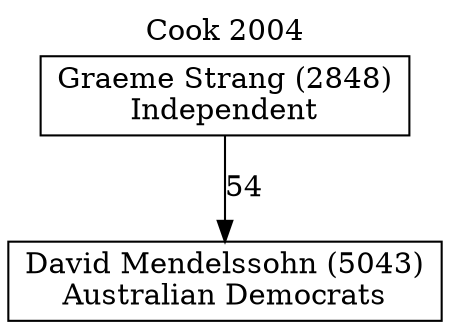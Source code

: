 // House preference flow
digraph "David Mendelssohn (5043)_Cook_2004" {
	graph [label="Cook 2004" labelloc=t mclimit=10]
	node [shape=box]
	"David Mendelssohn (5043)" [label="David Mendelssohn (5043)
Australian Democrats"]
	"Graeme Strang (2848)" [label="Graeme Strang (2848)
Independent"]
	"Graeme Strang (2848)" -> "David Mendelssohn (5043)" [label=54]
}
